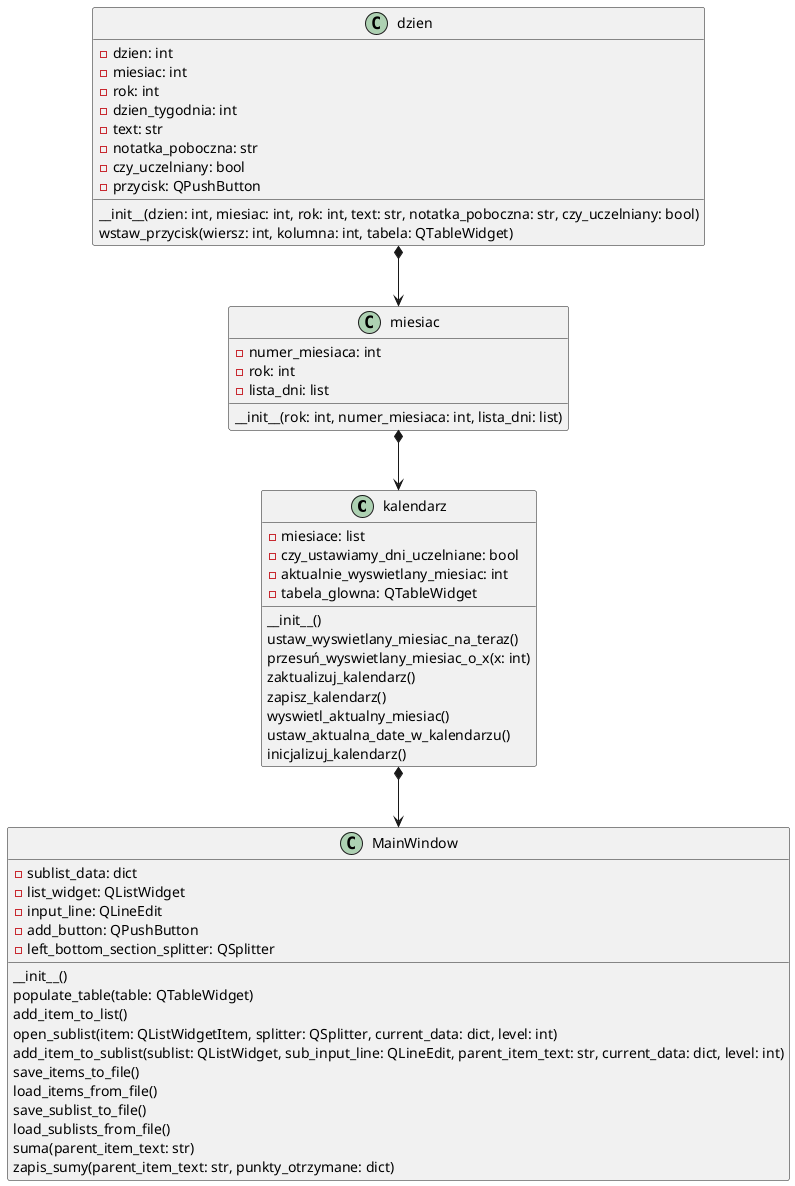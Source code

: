 @startuml

class kalendarz {
  -miesiace: list
  -czy_ustawiamy_dni_uczelniane: bool
  -aktualnie_wyswietlany_miesiac: int
  -tabela_glowna: QTableWidget
  __init__()
  ustaw_wyswietlany_miesiac_na_teraz()
  przesuń_wyswietlany_miesiac_o_x(x: int)
  zaktualizuj_kalendarz()
  zapisz_kalendarz()
  wyswietl_aktualny_miesiac()
  ustaw_aktualna_date_w_kalendarzu()
  inicjalizuj_kalendarz()
}

class miesiac {
  -numer_miesiaca: int
  -rok: int
  -lista_dni: list
  __init__(rok: int, numer_miesiaca: int, lista_dni: list)
}

class dzien {
  -dzien: int
  -miesiac: int
  -rok: int
  -dzien_tygodnia: int
  -text: str
  -notatka_poboczna: str
  -czy_uczelniany: bool
  -przycisk: QPushButton
  __init__(dzien: int, miesiac: int, rok: int, text: str, notatka_poboczna: str, czy_uczelniany: bool)
  wstaw_przycisk(wiersz: int, kolumna: int, tabela: QTableWidget)
}

miesiac *--> kalendarz
dzien *--> miesiac

class MainWindow {
  -sublist_data: dict
  -list_widget: QListWidget
  -input_line: QLineEdit
  -add_button: QPushButton
  -left_bottom_section_splitter: QSplitter
  __init__()
  populate_table(table: QTableWidget)
  add_item_to_list()
  open_sublist(item: QListWidgetItem, splitter: QSplitter, current_data: dict, level: int)
  add_item_to_sublist(sublist: QListWidget, sub_input_line: QLineEdit, parent_item_text: str, current_data: dict, level: int)
  save_items_to_file()
  load_items_from_file()
  save_sublist_to_file()
  load_sublists_from_file()
  suma(parent_item_text: str)
  zapis_sumy(parent_item_text: str, punkty_otrzymane: dict)
}

kalendarz *--> MainWindow

@enduml